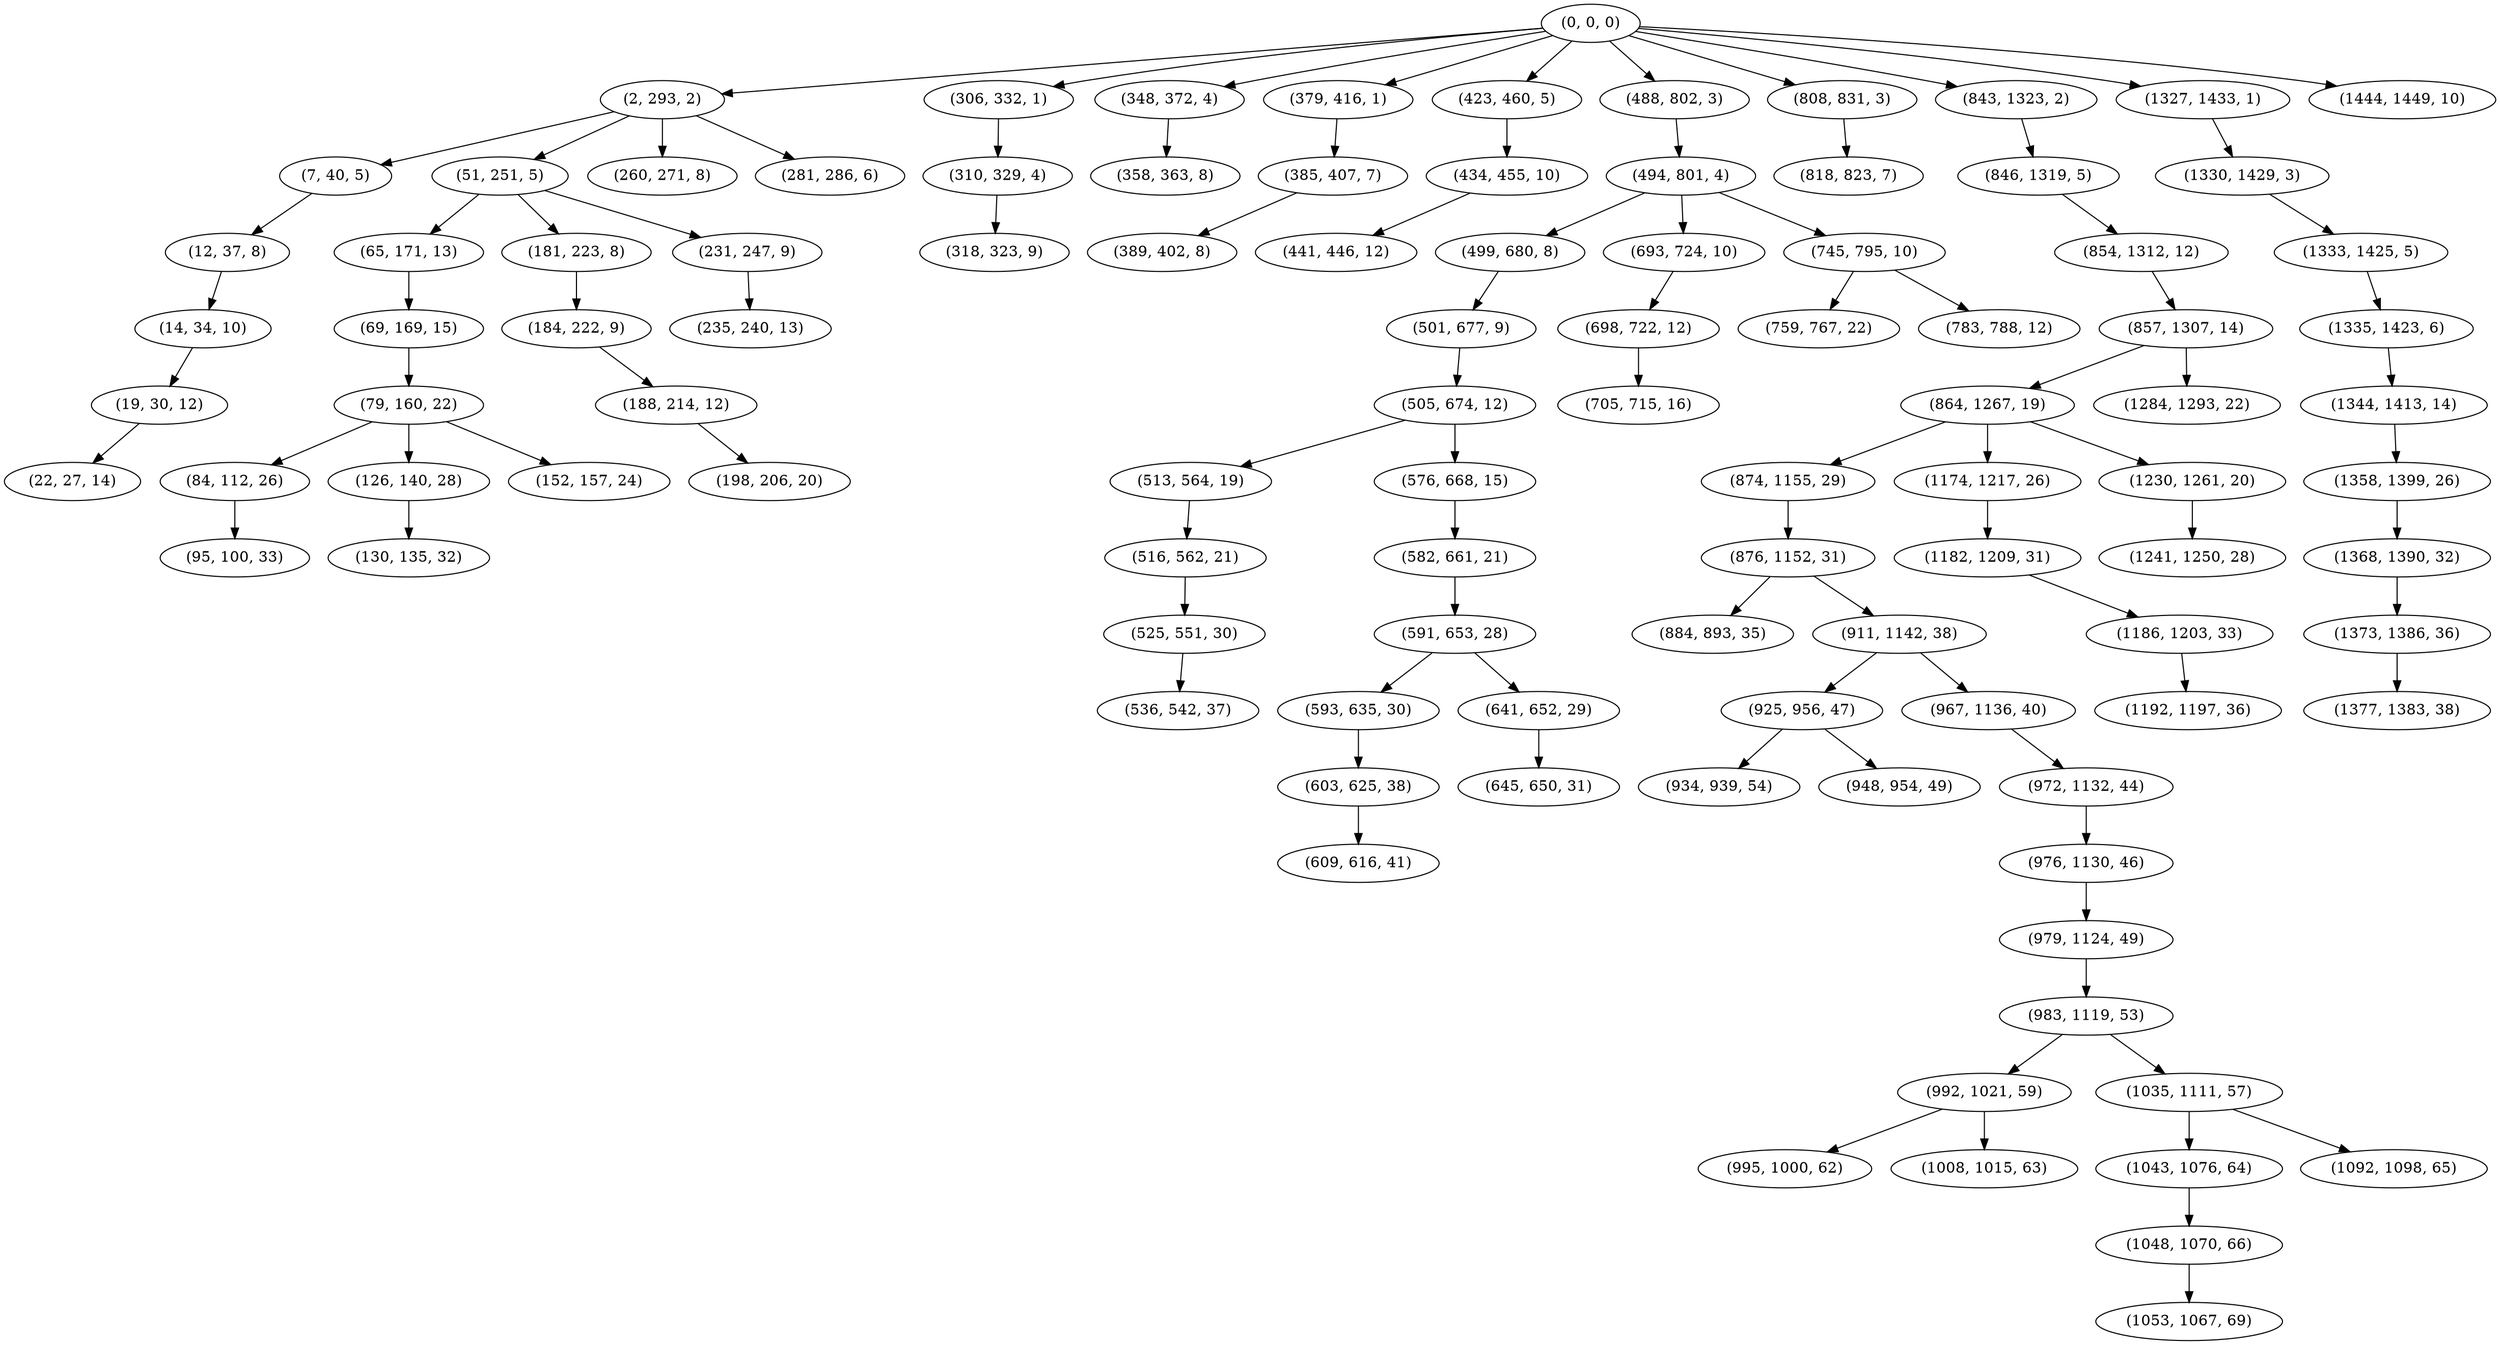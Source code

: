 digraph tree {
    "(0, 0, 0)";
    "(2, 293, 2)";
    "(7, 40, 5)";
    "(12, 37, 8)";
    "(14, 34, 10)";
    "(19, 30, 12)";
    "(22, 27, 14)";
    "(51, 251, 5)";
    "(65, 171, 13)";
    "(69, 169, 15)";
    "(79, 160, 22)";
    "(84, 112, 26)";
    "(95, 100, 33)";
    "(126, 140, 28)";
    "(130, 135, 32)";
    "(152, 157, 24)";
    "(181, 223, 8)";
    "(184, 222, 9)";
    "(188, 214, 12)";
    "(198, 206, 20)";
    "(231, 247, 9)";
    "(235, 240, 13)";
    "(260, 271, 8)";
    "(281, 286, 6)";
    "(306, 332, 1)";
    "(310, 329, 4)";
    "(318, 323, 9)";
    "(348, 372, 4)";
    "(358, 363, 8)";
    "(379, 416, 1)";
    "(385, 407, 7)";
    "(389, 402, 8)";
    "(423, 460, 5)";
    "(434, 455, 10)";
    "(441, 446, 12)";
    "(488, 802, 3)";
    "(494, 801, 4)";
    "(499, 680, 8)";
    "(501, 677, 9)";
    "(505, 674, 12)";
    "(513, 564, 19)";
    "(516, 562, 21)";
    "(525, 551, 30)";
    "(536, 542, 37)";
    "(576, 668, 15)";
    "(582, 661, 21)";
    "(591, 653, 28)";
    "(593, 635, 30)";
    "(603, 625, 38)";
    "(609, 616, 41)";
    "(641, 652, 29)";
    "(645, 650, 31)";
    "(693, 724, 10)";
    "(698, 722, 12)";
    "(705, 715, 16)";
    "(745, 795, 10)";
    "(759, 767, 22)";
    "(783, 788, 12)";
    "(808, 831, 3)";
    "(818, 823, 7)";
    "(843, 1323, 2)";
    "(846, 1319, 5)";
    "(854, 1312, 12)";
    "(857, 1307, 14)";
    "(864, 1267, 19)";
    "(874, 1155, 29)";
    "(876, 1152, 31)";
    "(884, 893, 35)";
    "(911, 1142, 38)";
    "(925, 956, 47)";
    "(934, 939, 54)";
    "(948, 954, 49)";
    "(967, 1136, 40)";
    "(972, 1132, 44)";
    "(976, 1130, 46)";
    "(979, 1124, 49)";
    "(983, 1119, 53)";
    "(992, 1021, 59)";
    "(995, 1000, 62)";
    "(1008, 1015, 63)";
    "(1035, 1111, 57)";
    "(1043, 1076, 64)";
    "(1048, 1070, 66)";
    "(1053, 1067, 69)";
    "(1092, 1098, 65)";
    "(1174, 1217, 26)";
    "(1182, 1209, 31)";
    "(1186, 1203, 33)";
    "(1192, 1197, 36)";
    "(1230, 1261, 20)";
    "(1241, 1250, 28)";
    "(1284, 1293, 22)";
    "(1327, 1433, 1)";
    "(1330, 1429, 3)";
    "(1333, 1425, 5)";
    "(1335, 1423, 6)";
    "(1344, 1413, 14)";
    "(1358, 1399, 26)";
    "(1368, 1390, 32)";
    "(1373, 1386, 36)";
    "(1377, 1383, 38)";
    "(1444, 1449, 10)";
    "(0, 0, 0)" -> "(2, 293, 2)";
    "(0, 0, 0)" -> "(306, 332, 1)";
    "(0, 0, 0)" -> "(348, 372, 4)";
    "(0, 0, 0)" -> "(379, 416, 1)";
    "(0, 0, 0)" -> "(423, 460, 5)";
    "(0, 0, 0)" -> "(488, 802, 3)";
    "(0, 0, 0)" -> "(808, 831, 3)";
    "(0, 0, 0)" -> "(843, 1323, 2)";
    "(0, 0, 0)" -> "(1327, 1433, 1)";
    "(0, 0, 0)" -> "(1444, 1449, 10)";
    "(2, 293, 2)" -> "(7, 40, 5)";
    "(2, 293, 2)" -> "(51, 251, 5)";
    "(2, 293, 2)" -> "(260, 271, 8)";
    "(2, 293, 2)" -> "(281, 286, 6)";
    "(7, 40, 5)" -> "(12, 37, 8)";
    "(12, 37, 8)" -> "(14, 34, 10)";
    "(14, 34, 10)" -> "(19, 30, 12)";
    "(19, 30, 12)" -> "(22, 27, 14)";
    "(51, 251, 5)" -> "(65, 171, 13)";
    "(51, 251, 5)" -> "(181, 223, 8)";
    "(51, 251, 5)" -> "(231, 247, 9)";
    "(65, 171, 13)" -> "(69, 169, 15)";
    "(69, 169, 15)" -> "(79, 160, 22)";
    "(79, 160, 22)" -> "(84, 112, 26)";
    "(79, 160, 22)" -> "(126, 140, 28)";
    "(79, 160, 22)" -> "(152, 157, 24)";
    "(84, 112, 26)" -> "(95, 100, 33)";
    "(126, 140, 28)" -> "(130, 135, 32)";
    "(181, 223, 8)" -> "(184, 222, 9)";
    "(184, 222, 9)" -> "(188, 214, 12)";
    "(188, 214, 12)" -> "(198, 206, 20)";
    "(231, 247, 9)" -> "(235, 240, 13)";
    "(306, 332, 1)" -> "(310, 329, 4)";
    "(310, 329, 4)" -> "(318, 323, 9)";
    "(348, 372, 4)" -> "(358, 363, 8)";
    "(379, 416, 1)" -> "(385, 407, 7)";
    "(385, 407, 7)" -> "(389, 402, 8)";
    "(423, 460, 5)" -> "(434, 455, 10)";
    "(434, 455, 10)" -> "(441, 446, 12)";
    "(488, 802, 3)" -> "(494, 801, 4)";
    "(494, 801, 4)" -> "(499, 680, 8)";
    "(494, 801, 4)" -> "(693, 724, 10)";
    "(494, 801, 4)" -> "(745, 795, 10)";
    "(499, 680, 8)" -> "(501, 677, 9)";
    "(501, 677, 9)" -> "(505, 674, 12)";
    "(505, 674, 12)" -> "(513, 564, 19)";
    "(505, 674, 12)" -> "(576, 668, 15)";
    "(513, 564, 19)" -> "(516, 562, 21)";
    "(516, 562, 21)" -> "(525, 551, 30)";
    "(525, 551, 30)" -> "(536, 542, 37)";
    "(576, 668, 15)" -> "(582, 661, 21)";
    "(582, 661, 21)" -> "(591, 653, 28)";
    "(591, 653, 28)" -> "(593, 635, 30)";
    "(591, 653, 28)" -> "(641, 652, 29)";
    "(593, 635, 30)" -> "(603, 625, 38)";
    "(603, 625, 38)" -> "(609, 616, 41)";
    "(641, 652, 29)" -> "(645, 650, 31)";
    "(693, 724, 10)" -> "(698, 722, 12)";
    "(698, 722, 12)" -> "(705, 715, 16)";
    "(745, 795, 10)" -> "(759, 767, 22)";
    "(745, 795, 10)" -> "(783, 788, 12)";
    "(808, 831, 3)" -> "(818, 823, 7)";
    "(843, 1323, 2)" -> "(846, 1319, 5)";
    "(846, 1319, 5)" -> "(854, 1312, 12)";
    "(854, 1312, 12)" -> "(857, 1307, 14)";
    "(857, 1307, 14)" -> "(864, 1267, 19)";
    "(857, 1307, 14)" -> "(1284, 1293, 22)";
    "(864, 1267, 19)" -> "(874, 1155, 29)";
    "(864, 1267, 19)" -> "(1174, 1217, 26)";
    "(864, 1267, 19)" -> "(1230, 1261, 20)";
    "(874, 1155, 29)" -> "(876, 1152, 31)";
    "(876, 1152, 31)" -> "(884, 893, 35)";
    "(876, 1152, 31)" -> "(911, 1142, 38)";
    "(911, 1142, 38)" -> "(925, 956, 47)";
    "(911, 1142, 38)" -> "(967, 1136, 40)";
    "(925, 956, 47)" -> "(934, 939, 54)";
    "(925, 956, 47)" -> "(948, 954, 49)";
    "(967, 1136, 40)" -> "(972, 1132, 44)";
    "(972, 1132, 44)" -> "(976, 1130, 46)";
    "(976, 1130, 46)" -> "(979, 1124, 49)";
    "(979, 1124, 49)" -> "(983, 1119, 53)";
    "(983, 1119, 53)" -> "(992, 1021, 59)";
    "(983, 1119, 53)" -> "(1035, 1111, 57)";
    "(992, 1021, 59)" -> "(995, 1000, 62)";
    "(992, 1021, 59)" -> "(1008, 1015, 63)";
    "(1035, 1111, 57)" -> "(1043, 1076, 64)";
    "(1035, 1111, 57)" -> "(1092, 1098, 65)";
    "(1043, 1076, 64)" -> "(1048, 1070, 66)";
    "(1048, 1070, 66)" -> "(1053, 1067, 69)";
    "(1174, 1217, 26)" -> "(1182, 1209, 31)";
    "(1182, 1209, 31)" -> "(1186, 1203, 33)";
    "(1186, 1203, 33)" -> "(1192, 1197, 36)";
    "(1230, 1261, 20)" -> "(1241, 1250, 28)";
    "(1327, 1433, 1)" -> "(1330, 1429, 3)";
    "(1330, 1429, 3)" -> "(1333, 1425, 5)";
    "(1333, 1425, 5)" -> "(1335, 1423, 6)";
    "(1335, 1423, 6)" -> "(1344, 1413, 14)";
    "(1344, 1413, 14)" -> "(1358, 1399, 26)";
    "(1358, 1399, 26)" -> "(1368, 1390, 32)";
    "(1368, 1390, 32)" -> "(1373, 1386, 36)";
    "(1373, 1386, 36)" -> "(1377, 1383, 38)";
}
